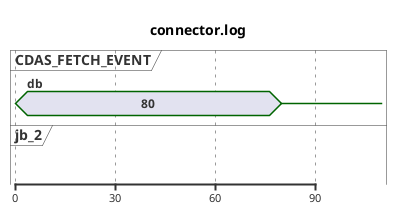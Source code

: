 {
  "sha1": "6ngyniybew6r07oitxo7f6ibs2vc8n8",
  "insertion": {
    "when": "2024-05-30T20:48:20.986Z",
    "url": "https://forum.plantuml.net/10903/state-labels-overlap-with-participants-names",
    "user": "plantuml@gmail.com"
  }
}
@startuml
concise "CDAS_FETCH_EVENT" as CDAS_FETCH_EVENT
concise "jb_2" as jb_2
scale 30 as 100 pixels
title connector.log
0 is {hidden}

@CDAS_FETCH_EVENT
0 is 80 : db
+80 is {-}
@enduml
